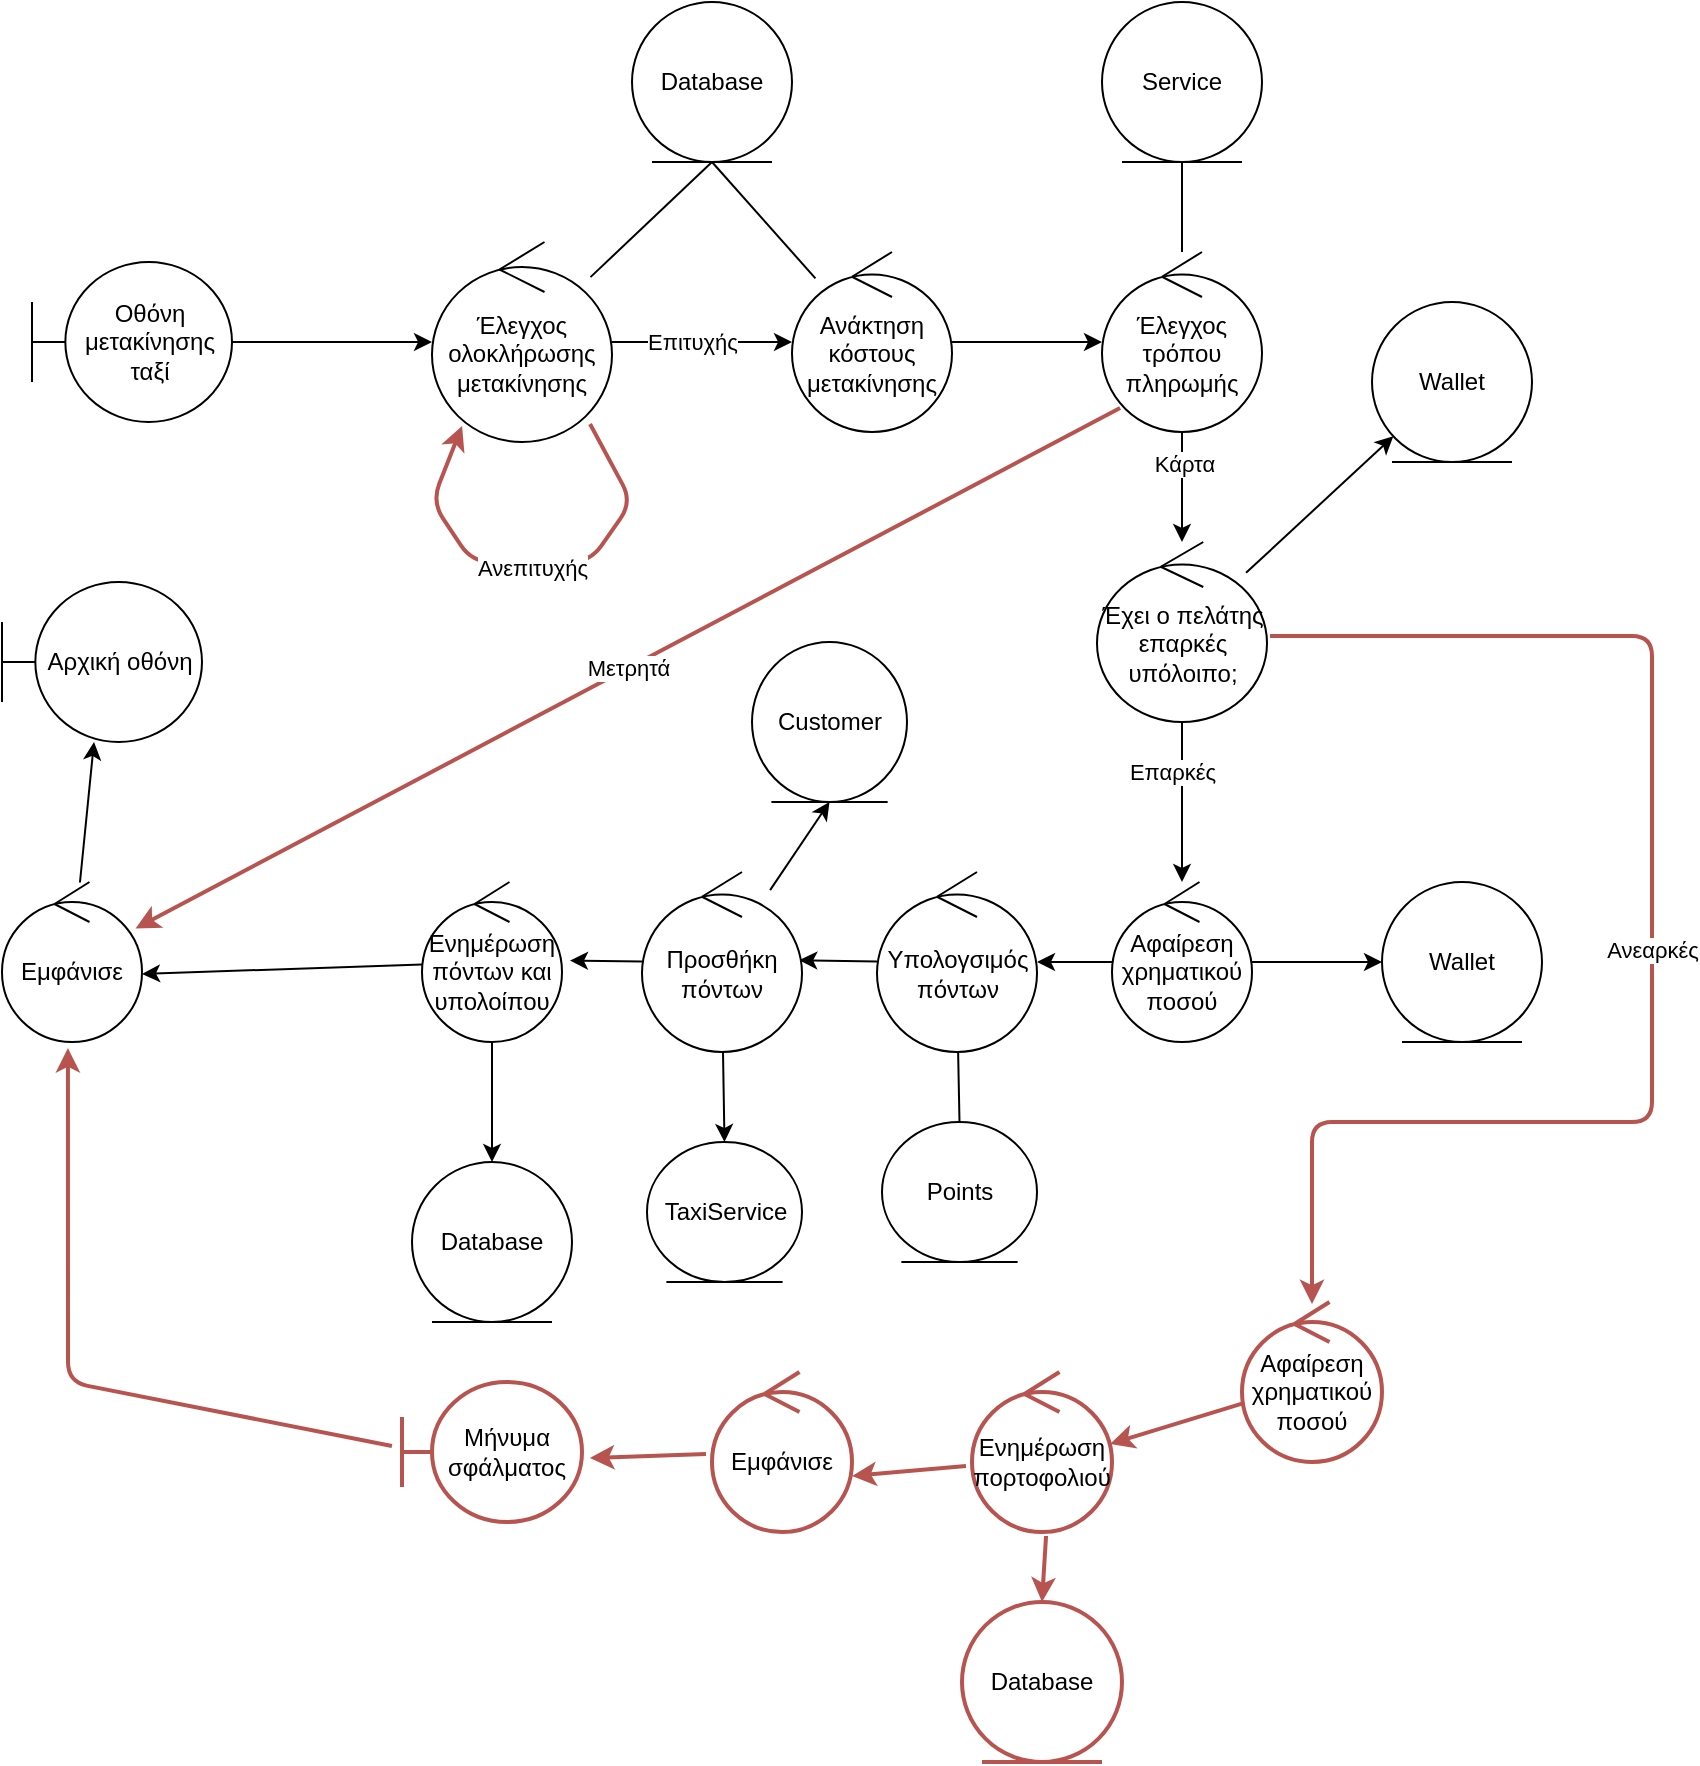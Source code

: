 <mxfile>
    <diagram id="DId9uxz7sm1LXZV5XANA" name="Page-1">
        <mxGraphModel dx="961" dy="1139" grid="1" gridSize="10" guides="1" tooltips="1" connect="1" arrows="1" fold="1" page="1" pageScale="1" pageWidth="850" pageHeight="1100" math="0" shadow="0">
            <root>
                <mxCell id="0"/>
                <mxCell id="1" parent="0"/>
                <mxCell id="13" style="edgeStyle=none;html=1;" parent="1" source="5" target="12" edge="1">
                    <mxGeometry relative="1" as="geometry"/>
                </mxCell>
                <mxCell id="5" value="Οθόνη μετακίνησης&lt;br&gt;ταξί" style="shape=umlBoundary;whiteSpace=wrap;html=1;" parent="1" vertex="1">
                    <mxGeometry x="40" y="210" width="100" height="80" as="geometry"/>
                </mxCell>
                <mxCell id="15" style="edgeStyle=none;html=1;entryX=0.5;entryY=1;entryDx=0;entryDy=0;endArrow=none;endFill=0;" parent="1" source="12" target="14" edge="1">
                    <mxGeometry relative="1" as="geometry"/>
                </mxCell>
                <mxCell id="17" value="" style="edgeStyle=none;html=1;" parent="1" source="12" target="16" edge="1">
                    <mxGeometry relative="1" as="geometry"/>
                </mxCell>
                <mxCell id="18" value="Επιτυχής" style="edgeLabel;html=1;align=center;verticalAlign=middle;resizable=0;points=[];" parent="17" vertex="1" connectable="0">
                    <mxGeometry x="-0.401" y="1" relative="1" as="geometry">
                        <mxPoint x="13" y="1" as="offset"/>
                    </mxGeometry>
                </mxCell>
                <mxCell id="12" value="Έλεγχος ολοκλήρωσης μετακίνησης" style="ellipse;shape=umlControl;whiteSpace=wrap;html=1;" parent="1" vertex="1">
                    <mxGeometry x="240" y="200" width="90" height="100" as="geometry"/>
                </mxCell>
                <mxCell id="14" value="Database" style="ellipse;shape=umlEntity;whiteSpace=wrap;html=1;" parent="1" vertex="1">
                    <mxGeometry x="340" y="80" width="80" height="80" as="geometry"/>
                </mxCell>
                <mxCell id="20" value="" style="edgeStyle=none;html=1;entryX=0.5;entryY=1;entryDx=0;entryDy=0;endArrow=none;endFill=0;" parent="1" source="16" target="14" edge="1">
                    <mxGeometry relative="1" as="geometry">
                        <mxPoint x="460" y="160" as="targetPoint"/>
                    </mxGeometry>
                </mxCell>
                <mxCell id="24" value="" style="edgeStyle=none;html=1;" parent="1" source="16" target="21" edge="1">
                    <mxGeometry relative="1" as="geometry"/>
                </mxCell>
                <mxCell id="16" value="Ανάκτηση κόστους μετακίνησης" style="ellipse;shape=umlControl;whiteSpace=wrap;html=1;" parent="1" vertex="1">
                    <mxGeometry x="420" y="205" width="80" height="90" as="geometry"/>
                </mxCell>
                <mxCell id="27" value="" style="edgeStyle=none;html=1;" parent="1" source="21" target="26" edge="1">
                    <mxGeometry relative="1" as="geometry"/>
                </mxCell>
                <mxCell id="28" value="Κάρτα" style="edgeLabel;html=1;align=center;verticalAlign=middle;resizable=0;points=[];" parent="27" connectable="0" vertex="1">
                    <mxGeometry x="-0.44" y="1" relative="1" as="geometry">
                        <mxPoint as="offset"/>
                    </mxGeometry>
                </mxCell>
                <mxCell id="74" value="" style="edgeStyle=none;html=1;endArrow=none;endFill=0;" parent="1" source="21" target="73" edge="1">
                    <mxGeometry relative="1" as="geometry"/>
                </mxCell>
                <mxCell id="21" value="Έλεγχος τρόπου πληρωμής" style="ellipse;shape=umlControl;whiteSpace=wrap;html=1;" parent="1" vertex="1">
                    <mxGeometry x="575" y="205" width="80" height="90" as="geometry"/>
                </mxCell>
                <mxCell id="30" value="" style="edgeStyle=none;html=1;" parent="1" source="26" target="29" edge="1">
                    <mxGeometry relative="1" as="geometry"/>
                </mxCell>
                <mxCell id="32" value="" style="edgeStyle=none;html=1;" parent="1" source="26" target="31" edge="1">
                    <mxGeometry relative="1" as="geometry"/>
                </mxCell>
                <mxCell id="33" value="Επαρκές" style="edgeLabel;html=1;align=center;verticalAlign=middle;resizable=0;points=[];" parent="32" vertex="1" connectable="0">
                    <mxGeometry x="-0.363" y="1" relative="1" as="geometry">
                        <mxPoint x="-6" y="-1" as="offset"/>
                    </mxGeometry>
                </mxCell>
                <mxCell id="26" value="Έχει ο πελάτης επαρκές υπόλοιπο;" style="ellipse;shape=umlControl;whiteSpace=wrap;html=1;" parent="1" vertex="1">
                    <mxGeometry x="572.5" y="350" width="85" height="90" as="geometry"/>
                </mxCell>
                <mxCell id="29" value="Wallet" style="ellipse;shape=umlEntity;whiteSpace=wrap;html=1;" parent="1" vertex="1">
                    <mxGeometry x="710" y="230" width="80" height="80" as="geometry"/>
                </mxCell>
                <mxCell id="36" value="" style="edgeStyle=none;html=1;" parent="1" source="31" target="35" edge="1">
                    <mxGeometry relative="1" as="geometry"/>
                </mxCell>
                <mxCell id="39" value="" style="edgeStyle=none;html=1;" parent="1" source="31" target="38" edge="1">
                    <mxGeometry relative="1" as="geometry"/>
                </mxCell>
                <mxCell id="31" value="Αφαίρεση χρηματικού ποσού" style="ellipse;shape=umlControl;whiteSpace=wrap;html=1;" parent="1" vertex="1">
                    <mxGeometry x="580" y="520" width="70" height="80" as="geometry"/>
                </mxCell>
                <mxCell id="35" value="Wallet" style="ellipse;shape=umlEntity;whiteSpace=wrap;html=1;" parent="1" vertex="1">
                    <mxGeometry x="715" y="520" width="80" height="80" as="geometry"/>
                </mxCell>
                <mxCell id="41" value="" style="edgeStyle=none;html=1;endArrow=none;endFill=0;entryX=0.5;entryY=0;entryDx=0;entryDy=0;" parent="1" source="38" target="84" edge="1">
                    <mxGeometry relative="1" as="geometry"/>
                </mxCell>
                <mxCell id="76" value="" style="edgeStyle=none;html=1;endArrow=classic;endFill=1;entryX=0.983;entryY=0.49;entryDx=0;entryDy=0;entryPerimeter=0;" parent="1" source="38" target="75" edge="1">
                    <mxGeometry relative="1" as="geometry"/>
                </mxCell>
                <mxCell id="38" value="Υπολογσιμός πόντων" style="ellipse;shape=umlControl;whiteSpace=wrap;html=1;" parent="1" vertex="1">
                    <mxGeometry x="462.5" y="515" width="80" height="90" as="geometry"/>
                </mxCell>
                <mxCell id="40" value="TaxiService" style="ellipse;shape=umlEntity;whiteSpace=wrap;html=1;" parent="1" vertex="1">
                    <mxGeometry x="347.5" y="650" width="77.5" height="70" as="geometry"/>
                </mxCell>
                <mxCell id="45" value="" style="edgeStyle=none;html=1;entryX=0.5;entryY=0;entryDx=0;entryDy=0;" parent="1" source="42" target="43" edge="1">
                    <mxGeometry relative="1" as="geometry"/>
                </mxCell>
                <mxCell id="85" style="edgeStyle=none;html=1;entryX=1;entryY=0.575;entryDx=0;entryDy=0;entryPerimeter=0;" parent="1" source="42" target="46" edge="1">
                    <mxGeometry relative="1" as="geometry"/>
                </mxCell>
                <mxCell id="42" value="Ενημέρωση πόντων και υπολοίπου" style="ellipse;shape=umlControl;whiteSpace=wrap;html=1;" parent="1" vertex="1">
                    <mxGeometry x="235" y="520" width="70" height="80" as="geometry"/>
                </mxCell>
                <mxCell id="43" value="Database" style="ellipse;shape=umlEntity;whiteSpace=wrap;html=1;" parent="1" vertex="1">
                    <mxGeometry x="230" y="660" width="80" height="80" as="geometry"/>
                </mxCell>
                <mxCell id="49" value="" style="edgeStyle=none;html=1;" parent="1" source="46" target="48" edge="1">
                    <mxGeometry relative="1" as="geometry"/>
                </mxCell>
                <mxCell id="46" value="Εμφάνισε" style="ellipse;shape=umlControl;whiteSpace=wrap;html=1;" parent="1" vertex="1">
                    <mxGeometry x="25" y="520" width="70" height="80" as="geometry"/>
                </mxCell>
                <mxCell id="48" value="Αρχική οθόνη" style="shape=umlBoundary;whiteSpace=wrap;html=1;" parent="1" vertex="1">
                    <mxGeometry x="25" y="370" width="100" height="80" as="geometry"/>
                </mxCell>
                <mxCell id="51" style="edgeStyle=none;html=1;entryX=0.167;entryY=0.92;entryDx=0;entryDy=0;entryPerimeter=0;exitX=0.878;exitY=0.91;exitDx=0;exitDy=0;exitPerimeter=0;strokeColor=#b85450;fillColor=#f8cecc;strokeWidth=2;" parent="1" source="12" target="12" edge="1">
                    <mxGeometry relative="1" as="geometry">
                        <Array as="points">
                            <mxPoint x="340" y="330"/>
                            <mxPoint x="319" y="360"/>
                            <mxPoint x="260" y="360"/>
                            <mxPoint x="240" y="330"/>
                        </Array>
                    </mxGeometry>
                </mxCell>
                <mxCell id="52" value="Ανεπιτυχής" style="edgeLabel;html=1;align=center;verticalAlign=middle;resizable=0;points=[];" parent="51" vertex="1" connectable="0">
                    <mxGeometry x="-0.115" y="3" relative="1" as="geometry">
                        <mxPoint x="-14" as="offset"/>
                    </mxGeometry>
                </mxCell>
                <mxCell id="54" value="Μετρητά" style="edgeStyle=none;html=1;fillColor=#f8cecc;strokeColor=#b85450;strokeWidth=2;exitX=0.113;exitY=0.867;exitDx=0;exitDy=0;exitPerimeter=0;" parent="1" source="21" target="46" edge="1">
                    <mxGeometry relative="1" as="geometry">
                        <mxPoint x="575.001" y="289.999" as="sourcePoint"/>
                        <mxPoint x="467.87" y="394" as="targetPoint"/>
                    </mxGeometry>
                </mxCell>
                <mxCell id="55" value="Ανεαρκές" style="edgeStyle=none;html=1;fillColor=#f8cecc;strokeColor=#b85450;strokeWidth=2;exitX=1.018;exitY=0.522;exitDx=0;exitDy=0;exitPerimeter=0;entryX=0.5;entryY=0.013;entryDx=0;entryDy=0;entryPerimeter=0;" parent="1" source="26" target="58" edge="1">
                    <mxGeometry relative="1" as="geometry">
                        <mxPoint x="1183.86" y="490" as="sourcePoint"/>
                        <mxPoint x="680" y="720" as="targetPoint"/>
                        <Array as="points">
                            <mxPoint x="850" y="397"/>
                            <mxPoint x="850" y="640"/>
                            <mxPoint x="680" y="640"/>
                        </Array>
                    </mxGeometry>
                </mxCell>
                <mxCell id="57" style="edgeStyle=none;html=1;strokeColor=#B85450;strokeWidth=2;entryX=0.986;entryY=0.45;entryDx=0;entryDy=0;entryPerimeter=0;" parent="1" source="58" target="86" edge="1">
                    <mxGeometry relative="1" as="geometry">
                        <mxPoint x="580" y="750" as="targetPoint"/>
                    </mxGeometry>
                </mxCell>
                <mxCell id="58" value="Αφαίρεση χρηματικού ποσού" style="ellipse;shape=umlControl;whiteSpace=wrap;html=1;strokeColor=#B85450;strokeWidth=2;" parent="1" vertex="1">
                    <mxGeometry x="645" y="730" width="70" height="80" as="geometry"/>
                </mxCell>
                <mxCell id="60" value="Μήνυμα σφάλματος" style="shape=umlBoundary;whiteSpace=wrap;html=1;fillColor=none;strokeColor=#b85450;strokeWidth=2;" parent="1" vertex="1">
                    <mxGeometry x="225" y="770.0" width="90" height="70" as="geometry"/>
                </mxCell>
                <mxCell id="68" value="Εμφάνισε" style="ellipse;shape=umlControl;whiteSpace=wrap;html=1;strokeColor=#B85450;strokeWidth=2;" parent="1" vertex="1">
                    <mxGeometry x="380" y="765" width="70" height="80" as="geometry"/>
                </mxCell>
                <mxCell id="71" style="edgeStyle=none;html=1;entryX=1.044;entryY=0.543;entryDx=0;entryDy=0;entryPerimeter=0;strokeColor=#B85450;strokeWidth=2;exitX=-0.043;exitY=0.513;exitDx=0;exitDy=0;exitPerimeter=0;" parent="1" source="68" target="60" edge="1">
                    <mxGeometry relative="1" as="geometry">
                        <mxPoint x="468.01" y="840" as="targetPoint"/>
                        <mxPoint x="520" y="840" as="sourcePoint"/>
                    </mxGeometry>
                </mxCell>
                <mxCell id="72" style="edgeStyle=none;html=1;entryX=0.471;entryY=1.038;entryDx=0;entryDy=0;entryPerimeter=0;strokeColor=#B85450;strokeWidth=2;exitX=-0.056;exitY=0.457;exitDx=0;exitDy=0;exitPerimeter=0;" parent="1" source="60" target="46" edge="1">
                    <mxGeometry relative="1" as="geometry">
                        <mxPoint x="263.49" y="761.97" as="targetPoint"/>
                        <mxPoint x="306.52" y="760" as="sourcePoint"/>
                        <Array as="points">
                            <mxPoint x="58" y="770"/>
                        </Array>
                    </mxGeometry>
                </mxCell>
                <mxCell id="73" value="Service" style="ellipse;shape=umlEntity;whiteSpace=wrap;html=1;" parent="1" vertex="1">
                    <mxGeometry x="575" y="80" width="80" height="80" as="geometry"/>
                </mxCell>
                <mxCell id="78" style="edgeStyle=none;html=1;entryX=0.5;entryY=0;entryDx=0;entryDy=0;endArrow=classic;endFill=1;" parent="1" source="75" target="40" edge="1">
                    <mxGeometry relative="1" as="geometry"/>
                </mxCell>
                <mxCell id="79" style="edgeStyle=none;html=1;entryX=0.5;entryY=1;entryDx=0;entryDy=0;endArrow=classic;endFill=1;" parent="1" source="75" target="77" edge="1">
                    <mxGeometry relative="1" as="geometry"/>
                </mxCell>
                <mxCell id="80" style="edgeStyle=none;html=1;entryX=1.057;entryY=0.491;entryDx=0;entryDy=0;entryPerimeter=0;endArrow=classic;endFill=1;" parent="1" source="75" target="42" edge="1">
                    <mxGeometry relative="1" as="geometry"/>
                </mxCell>
                <mxCell id="75" value="Προσθήκη πόντων" style="ellipse;shape=umlControl;whiteSpace=wrap;html=1;" parent="1" vertex="1">
                    <mxGeometry x="345" y="515" width="80" height="90" as="geometry"/>
                </mxCell>
                <mxCell id="77" value="Customer" style="ellipse;shape=umlEntity;whiteSpace=wrap;html=1;" parent="1" vertex="1">
                    <mxGeometry x="400" y="400" width="77.5" height="80" as="geometry"/>
                </mxCell>
                <mxCell id="84" value="Points" style="ellipse;shape=umlEntity;whiteSpace=wrap;html=1;" parent="1" vertex="1">
                    <mxGeometry x="465" y="640" width="77.5" height="70" as="geometry"/>
                </mxCell>
                <mxCell id="86" value="Ενημέρωση πορτοφολιού" style="ellipse;shape=umlControl;whiteSpace=wrap;html=1;strokeColor=#B85450;strokeWidth=2;" vertex="1" parent="1">
                    <mxGeometry x="510" y="765" width="70" height="80" as="geometry"/>
                </mxCell>
                <mxCell id="87" value="Database" style="ellipse;shape=umlEntity;whiteSpace=wrap;html=1;strokeColor=#b85450;strokeWidth=2;" vertex="1" parent="1">
                    <mxGeometry x="505" y="880" width="80" height="80" as="geometry"/>
                </mxCell>
                <mxCell id="88" style="edgeStyle=none;html=1;strokeColor=#B85450;strokeWidth=2;entryX=0.5;entryY=0;entryDx=0;entryDy=0;exitX=0.529;exitY=1.025;exitDx=0;exitDy=0;exitPerimeter=0;" edge="1" parent="1" source="86" target="87">
                    <mxGeometry relative="1" as="geometry">
                        <mxPoint x="589.02" y="811" as="targetPoint"/>
                        <mxPoint x="656.221" y="790.472" as="sourcePoint"/>
                    </mxGeometry>
                </mxCell>
                <mxCell id="89" style="edgeStyle=none;html=1;strokeColor=#B85450;strokeWidth=2;entryX=1;entryY=0.65;entryDx=0;entryDy=0;entryPerimeter=0;exitX=-0.043;exitY=0.588;exitDx=0;exitDy=0;exitPerimeter=0;" edge="1" parent="1" source="86" target="68">
                    <mxGeometry relative="1" as="geometry">
                        <mxPoint x="395.3" y="865.53" as="targetPoint"/>
                        <mxPoint x="462.501" y="845.002" as="sourcePoint"/>
                    </mxGeometry>
                </mxCell>
            </root>
        </mxGraphModel>
    </diagram>
</mxfile>